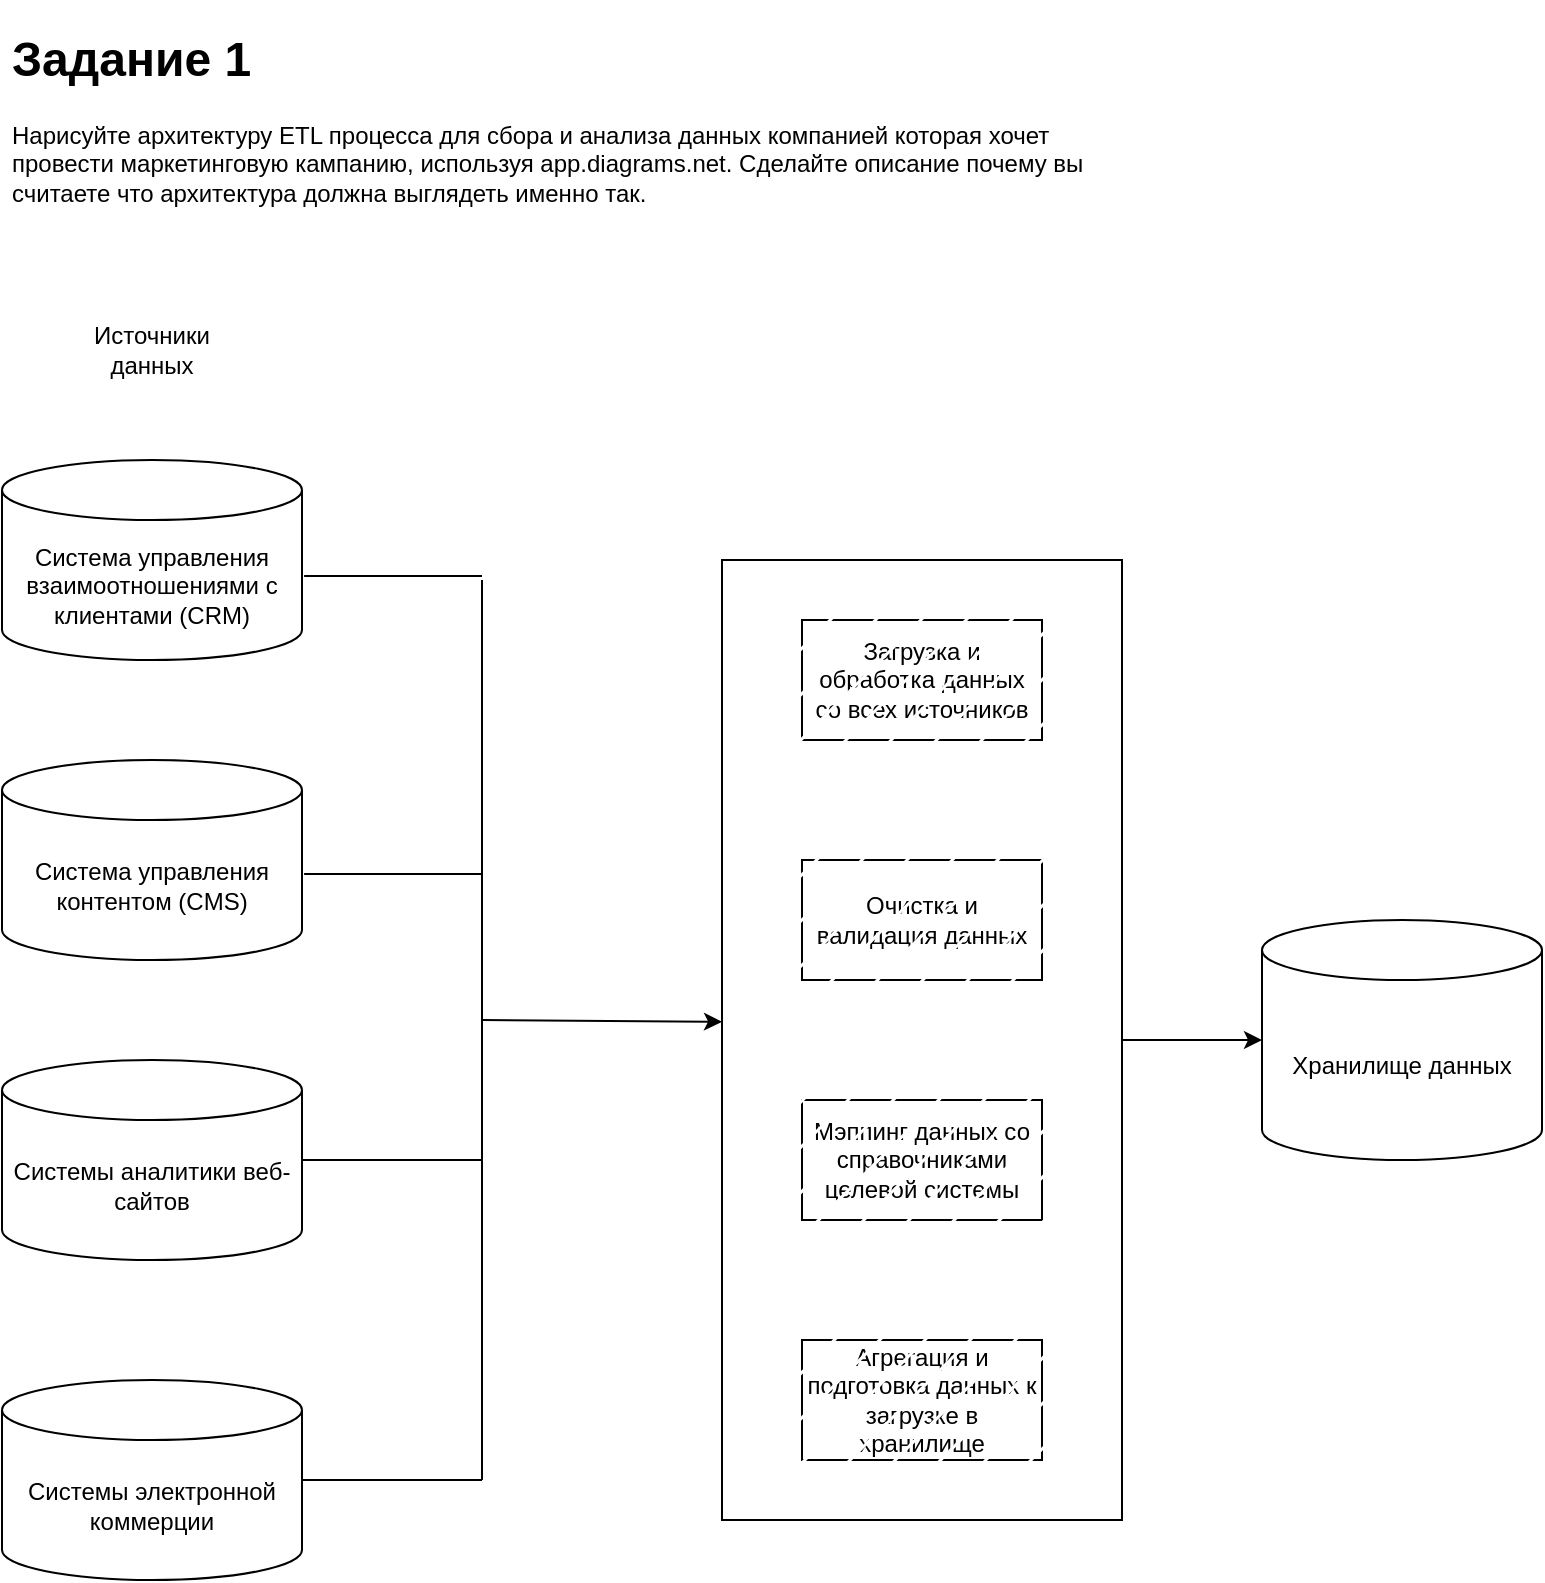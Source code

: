 <mxfile>
    <diagram id="QJUToCGRtWa-xt36AgDI" name="Page-1">
        <mxGraphModel dx="1007" dy="591" grid="1" gridSize="10" guides="1" tooltips="1" connect="1" arrows="1" fold="1" page="1" pageScale="1" pageWidth="850" pageHeight="1100" math="0" shadow="0">
            <root>
                <mxCell id="0"/>
                <mxCell id="1" parent="0"/>
                <mxCell id="2" value="&lt;h1&gt;Задание 1&lt;/h1&gt;&lt;p&gt;Нарисуйте архитектуру ETL процесса для сбора и анализа данных компанией которая хочет провести маркетинговую&amp;nbsp;кампанию, используя app.diagrams.net.&amp;nbsp;&lt;span style=&quot;background-color: initial;&quot;&gt;Сделайте описание почему вы считаете что архитектура должна выглядеть именно &lt;/span&gt;&lt;span style=&quot;background-color: initial;&quot;&gt;так.&lt;/span&gt;&lt;/p&gt;" style="text;html=1;strokeColor=none;fillColor=none;spacing=5;spacingTop=-20;whiteSpace=wrap;overflow=hidden;rounded=0;" parent="1" vertex="1">
                    <mxGeometry x="40" y="40" width="550" height="110" as="geometry"/>
                </mxCell>
                <mxCell id="3" value="Система управления взаимоотношениями с клиентами (CRM)" style="shape=cylinder3;whiteSpace=wrap;html=1;boundedLbl=1;backgroundOutline=1;size=15;" vertex="1" parent="1">
                    <mxGeometry x="40" y="260" width="150" height="100" as="geometry"/>
                </mxCell>
                <mxCell id="4" value="Система управления контентом (CMS)" style="shape=cylinder3;whiteSpace=wrap;html=1;boundedLbl=1;backgroundOutline=1;size=15;" vertex="1" parent="1">
                    <mxGeometry x="40" y="410" width="150" height="100" as="geometry"/>
                </mxCell>
                <mxCell id="5" value="Источники данных" style="text;html=1;strokeColor=none;fillColor=none;align=center;verticalAlign=middle;whiteSpace=wrap;rounded=0;" vertex="1" parent="1">
                    <mxGeometry x="85" y="190" width="60" height="30" as="geometry"/>
                </mxCell>
                <mxCell id="6" value="Системы аналитики веб-сайтов" style="shape=cylinder3;whiteSpace=wrap;html=1;boundedLbl=1;backgroundOutline=1;size=15;" vertex="1" parent="1">
                    <mxGeometry x="40" y="560" width="150" height="100" as="geometry"/>
                </mxCell>
                <mxCell id="7" value="Системы электронной коммерции" style="shape=cylinder3;whiteSpace=wrap;html=1;boundedLbl=1;backgroundOutline=1;size=15;" vertex="1" parent="1">
                    <mxGeometry x="40" y="720" width="150" height="100" as="geometry"/>
                </mxCell>
                <mxCell id="8" value="" style="endArrow=none;html=1;exitX=1.007;exitY=0.58;exitDx=0;exitDy=0;exitPerimeter=0;" edge="1" parent="1" source="3">
                    <mxGeometry width="50" height="50" relative="1" as="geometry">
                        <mxPoint x="400" y="540" as="sourcePoint"/>
                        <mxPoint x="280" y="318" as="targetPoint"/>
                    </mxGeometry>
                </mxCell>
                <mxCell id="9" value="" style="endArrow=none;html=1;exitX=1;exitY=0.5;exitDx=0;exitDy=0;exitPerimeter=0;" edge="1" parent="1" source="7">
                    <mxGeometry width="50" height="50" relative="1" as="geometry">
                        <mxPoint x="400" y="640" as="sourcePoint"/>
                        <mxPoint x="280" y="770" as="targetPoint"/>
                    </mxGeometry>
                </mxCell>
                <mxCell id="10" value="" style="endArrow=none;html=1;" edge="1" parent="1">
                    <mxGeometry width="50" height="50" relative="1" as="geometry">
                        <mxPoint x="280" y="770" as="sourcePoint"/>
                        <mxPoint x="280" y="320" as="targetPoint"/>
                    </mxGeometry>
                </mxCell>
                <mxCell id="11" value="" style="endArrow=none;html=1;exitX=1.007;exitY=0.57;exitDx=0;exitDy=0;exitPerimeter=0;" edge="1" parent="1" source="4">
                    <mxGeometry width="50" height="50" relative="1" as="geometry">
                        <mxPoint x="400" y="640" as="sourcePoint"/>
                        <mxPoint x="280" y="467" as="targetPoint"/>
                    </mxGeometry>
                </mxCell>
                <mxCell id="12" value="" style="endArrow=none;html=1;exitX=1;exitY=0.5;exitDx=0;exitDy=0;exitPerimeter=0;" edge="1" parent="1" source="6">
                    <mxGeometry width="50" height="50" relative="1" as="geometry">
                        <mxPoint x="400" y="640" as="sourcePoint"/>
                        <mxPoint x="280" y="610" as="targetPoint"/>
                    </mxGeometry>
                </mxCell>
                <mxCell id="13" value="Загрузка и обработка данных со всех источников" style="rounded=0;whiteSpace=wrap;html=1;gradientColor=none;fillColor=default;" vertex="1" parent="1">
                    <mxGeometry x="440" y="340" width="120" height="60" as="geometry"/>
                </mxCell>
                <mxCell id="14" value="Очистка и валидация данных" style="rounded=0;whiteSpace=wrap;html=1;" vertex="1" parent="1">
                    <mxGeometry x="440" y="460" width="120" height="60" as="geometry"/>
                </mxCell>
                <mxCell id="15" value="Мэппинг данных со справочниками целевой системы" style="rounded=0;whiteSpace=wrap;html=1;" vertex="1" parent="1">
                    <mxGeometry x="440" y="580" width="120" height="60" as="geometry"/>
                </mxCell>
                <mxCell id="16" value="Агрегация и подготовка данных к загрузке в хранилище" style="rounded=0;whiteSpace=wrap;html=1;" vertex="1" parent="1">
                    <mxGeometry x="440" y="700" width="120" height="60" as="geometry"/>
                </mxCell>
                <mxCell id="20" value="" style="edgeStyle=none;html=1;" edge="1" parent="1" source="17" target="19">
                    <mxGeometry relative="1" as="geometry"/>
                </mxCell>
                <mxCell id="17" value="" style="rounded=0;whiteSpace=wrap;html=1;fillStyle=hatch;" vertex="1" parent="1">
                    <mxGeometry x="400" y="310" width="200" height="480" as="geometry"/>
                </mxCell>
                <mxCell id="18" value="" style="endArrow=classic;html=1;entryX=0;entryY=0.481;entryDx=0;entryDy=0;entryPerimeter=0;" edge="1" parent="1" target="17">
                    <mxGeometry width="50" height="50" relative="1" as="geometry">
                        <mxPoint x="280" y="540" as="sourcePoint"/>
                        <mxPoint x="450" y="530" as="targetPoint"/>
                    </mxGeometry>
                </mxCell>
                <mxCell id="19" value="Хранилище данных" style="shape=cylinder3;whiteSpace=wrap;html=1;boundedLbl=1;backgroundOutline=1;size=15;fillStyle=hatch;fillColor=default;gradientColor=none;" vertex="1" parent="1">
                    <mxGeometry x="670" y="490" width="140" height="120" as="geometry"/>
                </mxCell>
            </root>
        </mxGraphModel>
    </diagram>
</mxfile>